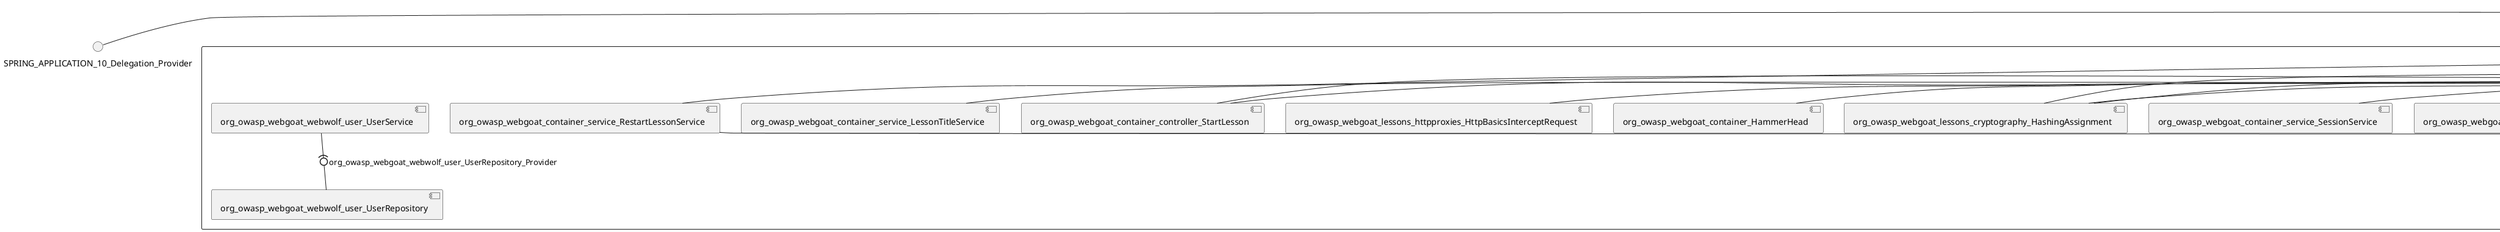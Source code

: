 @startuml
skinparam fixCircleLabelOverlapping true
skinparam componentStyle uml2
() SPRING_APPLICATION_10_Delegation_Provider
() SPRING_APPLICATION_11_Delegation_Provider
() SPRING_APPLICATION_12_Delegation_Provider
() SPRING_APPLICATION_13_Delegation_Provider
() SPRING_APPLICATION_14_Delegation_Provider
() SPRING_APPLICATION_15_Delegation_Provider
() SPRING_APPLICATION_16_Delegation_Provider
() SPRING_APPLICATION_2_Delegation_Provider
() SPRING_APPLICATION_3_Delegation_Provider
() SPRING_APPLICATION_4_Delegation_Provider
() SPRING_APPLICATION_5_Delegation_Provider
() SPRING_APPLICATION_6_Delegation_Provider
() SPRING_APPLICATION_7_Delegation_Provider
() SPRING_APPLICATION_8_Delegation_Provider
() SPRING_APPLICATION_9_Delegation_Provider
() SPRING_APPLICATION_BypassRestrictions_FieldRestrictions_POST_Delegation_Provider
() SPRING_APPLICATION_BypassRestrictions_frontendValidation_POST_Delegation_Provider
() SPRING_APPLICATION_ChromeDevTools_dummy_POST_Delegation_Provider
() SPRING_APPLICATION_ChromeDevTools_network_POST_Delegation_Provider
() SPRING_APPLICATION_CrossSiteScriptingStored_stored_xss_POST_Delegation_Provider
() SPRING_APPLICATION_CrossSiteScriptingStored_stored_xss_follow_up_POST_Delegation_Provider
() SPRING_APPLICATION_CrossSiteScripting_attack1_POST_Delegation_Provider
() SPRING_APPLICATION_CrossSiteScripting_attack3_POST_Delegation_Provider
() SPRING_APPLICATION_CrossSiteScripting_attack4_POST_Delegation_Provider
() SPRING_APPLICATION_CrossSiteScripting_attack5a_GET_Delegation_Provider
() SPRING_APPLICATION_CrossSiteScripting_attack6a_POST_Delegation_Provider
() SPRING_APPLICATION_CrossSiteScripting_dom_follow_up_POST_Delegation_Provider
() SPRING_APPLICATION_CrossSiteScripting_phone_home_xss_POST_Delegation_Provider
() SPRING_APPLICATION_CrossSiteScripting_quiz_GET_POST_Delegation_Provider
() SPRING_APPLICATION_Delegation_Provider
() SPRING_APPLICATION_GET_10_Delegation_Provider
() SPRING_APPLICATION_GET_11_Delegation_Provider
() SPRING_APPLICATION_GET_2_Delegation_Provider
() SPRING_APPLICATION_GET_3_Delegation_Provider
() SPRING_APPLICATION_GET_4_Delegation_Provider
() SPRING_APPLICATION_GET_5_Delegation_Provider
() SPRING_APPLICATION_GET_6_Delegation_Provider
() SPRING_APPLICATION_GET_7_Delegation_Provider
() SPRING_APPLICATION_GET_8_Delegation_Provider
() SPRING_APPLICATION_GET_9_Delegation_Provider
() SPRING_APPLICATION_GET_Delegation_Provider
() SPRING_APPLICATION_HtmlTampering_task_POST_Delegation_Provider
() SPRING_APPLICATION_HttpBasics_attack1_POST_Delegation_Provider
() SPRING_APPLICATION_HttpBasics_attack2_POST_Delegation_Provider
() SPRING_APPLICATION_IDOR_diff_attributes_POST_Delegation_Provider
() SPRING_APPLICATION_IDOR_login_POST_Delegation_Provider
() SPRING_APPLICATION_IDOR_profile_alt_path_POST_Delegation_Provider
() SPRING_APPLICATION_InsecureDeserialization_task_POST_Delegation_Provider
() SPRING_APPLICATION_InsecureLogin_Delegation_Provider
() SPRING_APPLICATION_JWT_decode_POST_Delegation_Provider
() SPRING_APPLICATION_JWT_jku_Delegation_Provider
() SPRING_APPLICATION_JWT_kid_Delegation_Provider
() SPRING_APPLICATION_JWT_quiz_GET_POST_Delegation_Provider
() SPRING_APPLICATION_JWT_refresh_Delegation_Provider
() SPRING_APPLICATION_JWT_secret_POST_Delegation_Provider
() SPRING_APPLICATION_JWT_votings_Delegation_Provider
() SPRING_APPLICATION_LogSpoofing_log_bleeding_POST_Delegation_Provider
() SPRING_APPLICATION_LogSpoofing_log_spoofing_POST_Delegation_Provider
() SPRING_APPLICATION_POST_10_Delegation_Provider
() SPRING_APPLICATION_POST_11_Delegation_Provider
() SPRING_APPLICATION_POST_12_Delegation_Provider
() SPRING_APPLICATION_POST_13_Delegation_Provider
() SPRING_APPLICATION_POST_14_Delegation_Provider
() SPRING_APPLICATION_POST_15_Delegation_Provider
() SPRING_APPLICATION_POST_16_Delegation_Provider
() SPRING_APPLICATION_POST_17_Delegation_Provider
() SPRING_APPLICATION_POST_18_Delegation_Provider
() SPRING_APPLICATION_POST_2_Delegation_Provider
() SPRING_APPLICATION_POST_3_Delegation_Provider
() SPRING_APPLICATION_POST_4_Delegation_Provider
() SPRING_APPLICATION_POST_5_Delegation_Provider
() SPRING_APPLICATION_POST_6_Delegation_Provider
() SPRING_APPLICATION_POST_7_Delegation_Provider
() SPRING_APPLICATION_POST_8_Delegation_Provider
() SPRING_APPLICATION_POST_9_Delegation_Provider
() SPRING_APPLICATION_POST_Delegation_Provider
() SPRING_APPLICATION_PUT_Delegation_Provider
() SPRING_APPLICATION_PasswordReset_ForgotPassword_create_password_reset_link_POST_Delegation_Provider
() SPRING_APPLICATION_PasswordReset_SecurityQuestions_POST_Delegation_Provider
() SPRING_APPLICATION_PasswordReset_reset_Delegation_Provider
() SPRING_APPLICATION_PasswordReset_simple_mail_reset_POST_Delegation_Provider
() SPRING_APPLICATION_PathTraversal_profile_picture_GET_Delegation_Provider
() SPRING_APPLICATION_PathTraversal_profile_picture_fix_GET_Delegation_Provider
() SPRING_APPLICATION_PathTraversal_profile_upload_POST_Delegation_Provider
() SPRING_APPLICATION_PathTraversal_profile_upload_fix_POST_Delegation_Provider
() SPRING_APPLICATION_PathTraversal_profile_upload_remove_user_input_POST_Delegation_Provider
() SPRING_APPLICATION_PathTraversal_random_POST_Delegation_Provider
() SPRING_APPLICATION_PathTraversal_random_picture_GET_Delegation_Provider
() SPRING_APPLICATION_PathTraversal_zip_slip_Delegation_Provider
() SPRING_APPLICATION_SSRF_task1_POST_Delegation_Provider
() SPRING_APPLICATION_SSRF_task2_POST_Delegation_Provider
() SPRING_APPLICATION_SecurePasswords_assignment_POST_Delegation_Provider
() SPRING_APPLICATION_SqlInjectionAdvanced_attack6a_POST_Delegation_Provider
() SPRING_APPLICATION_SqlInjectionAdvanced_attack6b_POST_Delegation_Provider
() SPRING_APPLICATION_SqlInjectionAdvanced_challenge_Login_POST_Delegation_Provider
() SPRING_APPLICATION_SqlInjectionAdvanced_challenge_PUT_Delegation_Provider
() SPRING_APPLICATION_SqlInjectionAdvanced_quiz_GET_POST_Delegation_Provider
() SPRING_APPLICATION_SqlInjectionMitigations_attack10a_POST_Delegation_Provider
() SPRING_APPLICATION_SqlInjectionMitigations_attack10b_POST_Delegation_Provider
() SPRING_APPLICATION_SqlInjectionMitigations_attack12a_POST_Delegation_Provider
() SPRING_APPLICATION_SqlInjectionMitigations_servers_GET_Delegation_Provider
() SPRING_APPLICATION_SqlInjection_assignment5a_POST_Delegation_Provider
() SPRING_APPLICATION_SqlInjection_assignment5b_POST_Delegation_Provider
() SPRING_APPLICATION_SqlInjection_attack10_POST_Delegation_Provider
() SPRING_APPLICATION_SqlInjection_attack2_POST_Delegation_Provider
() SPRING_APPLICATION_SqlInjection_attack3_POST_Delegation_Provider
() SPRING_APPLICATION_SqlInjection_attack4_POST_Delegation_Provider
() SPRING_APPLICATION_SqlInjection_attack5_POST_Delegation_Provider
() SPRING_APPLICATION_SqlInjection_attack8_POST_Delegation_Provider
() SPRING_APPLICATION_SqlInjection_attack9_POST_Delegation_Provider
() SPRING_APPLICATION_SqlOnlyInputValidationOnKeywords_attack_POST_Delegation_Provider
() SPRING_APPLICATION_SqlOnlyInputValidation_attack_POST_Delegation_Provider
() SPRING_APPLICATION_VulnerableComponents_attack1_POST_Delegation_Provider
() SPRING_APPLICATION_WebWolf_GET_Delegation_Provider
() SPRING_APPLICATION_WebWolf_landing_Delegation_Provider
() SPRING_APPLICATION_WebWolf_mail_Delegation_Provider
() SPRING_APPLICATION_challenge_1_POST_Delegation_Provider
() SPRING_APPLICATION_challenge_5_POST_Delegation_Provider
() SPRING_APPLICATION_challenge_7_Delegation_Provider
() SPRING_APPLICATION_challenge_8_Delegation_Provider
() SPRING_APPLICATION_challenge_logo_Delegation_Provider
() SPRING_APPLICATION_cia_quiz_GET_POST_Delegation_Provider
() SPRING_APPLICATION_clientSideFiltering_attack1_POST_Delegation_Provider
() SPRING_APPLICATION_clientSideFiltering_challenge_store_coupons_GET_Delegation_Provider
() SPRING_APPLICATION_clientSideFiltering_getItForFree_POST_Delegation_Provider
() SPRING_APPLICATION_clientSideFiltering_salaries_GET_Delegation_Provider
() SPRING_APPLICATION_crypto_encoding_basic_auth_POST_Delegation_Provider
() SPRING_APPLICATION_crypto_encoding_xor_POST_Delegation_Provider
() SPRING_APPLICATION_crypto_hashing_POST_Delegation_Provider
() SPRING_APPLICATION_crypto_secure_defaults_POST_Delegation_Provider
() SPRING_APPLICATION_crypto_signing_verify_POST_Delegation_Provider
() SPRING_APPLICATION_csrf_feedback_message_POST_Delegation_Provider
() SPRING_APPLICATION_csrf_review_POST_Delegation_Provider
() SPRING_APPLICATION_files_GET_Delegation_Provider
() SPRING_APPLICATION_fileupload_POST_Delegation_Provider
() SPRING_APPLICATION_jwt_Delegation_Provider
() SPRING_APPLICATION_landing_Delegation_Provider
() SPRING_APPLICATION_lesson_template_Delegation_Provider
() SPRING_APPLICATION_login_oauth_mvc_GET_Delegation_Provider
() SPRING_APPLICATION_mail_DELETE_GET_POST_Delegation_Provider
() SPRING_APPLICATION_register_mvc_POST_Delegation_Provider
() SPRING_APPLICATION_registration_GET_Delegation_Provider
() SPRING_APPLICATION_requests_GET_Delegation_Provider
() SPRING_APPLICATION_scoreboard_data_GET_Delegation_Provider
() SPRING_APPLICATION_server_directory_GET_Delegation_Provider
() SPRING_APPLICATION_service_debug_labels_mvc_Delegation_Provider
() SPRING_APPLICATION_service_lessonoverview_mvc_Delegation_Provider
() SPRING_APPLICATION_xxe_comments_GET_Delegation_Provider
rectangle System {
[org_owasp_webgoat_container_HammerHead] [[webgoat-webgoat.repository#_nmY-LjT0Ee-o5vGPMNWTbw]]
[org_owasp_webgoat_container_WebWolfRedirect] [[webgoat-webgoat.repository#_nmY-LjT0Ee-o5vGPMNWTbw]]
[org_owasp_webgoat_container_controller_StartLesson] [[webgoat-webgoat.repository#_nmY-LjT0Ee-o5vGPMNWTbw]]
[org_owasp_webgoat_container_controller_Welcome] [[webgoat-webgoat.repository#_nmY-LjT0Ee-o5vGPMNWTbw]]
[org_owasp_webgoat_container_i18n_PluginMessages_Provider] [[webgoat-webgoat.repository#_nmY-LjT0Ee-o5vGPMNWTbw]]
[org_owasp_webgoat_container_service_EnvironmentService] [[webgoat-webgoat.repository#_nmY-LjT0Ee-o5vGPMNWTbw]]
[org_owasp_webgoat_container_service_HintService] [[webgoat-webgoat.repository#_nmY-LjT0Ee-o5vGPMNWTbw]]
[org_owasp_webgoat_container_service_LabelDebugService] [[webgoat-webgoat.repository#_nmY-LjT0Ee-o5vGPMNWTbw]]
[org_owasp_webgoat_container_service_LabelService] [[webgoat-webgoat.repository#_nmY-LjT0Ee-o5vGPMNWTbw]]
[org_owasp_webgoat_container_service_LessonInfoService] [[webgoat-webgoat.repository#_nmY-LjT0Ee-o5vGPMNWTbw]]
[org_owasp_webgoat_container_service_LessonMenuService] [[webgoat-webgoat.repository#_nmY-LjT0Ee-o5vGPMNWTbw]]
[org_owasp_webgoat_container_service_LessonProgressService] [[webgoat-webgoat.repository#_nmY-LjT0Ee-o5vGPMNWTbw]]
[org_owasp_webgoat_container_service_LessonTitleService] [[webgoat-webgoat.repository#_nmY-LjT0Ee-o5vGPMNWTbw]]
[org_owasp_webgoat_container_service_ReportCardService] [[webgoat-webgoat.repository#_nmY-LjT0Ee-o5vGPMNWTbw]]
[org_owasp_webgoat_container_service_RestartLessonService] [[webgoat-webgoat.repository#_nmY-LjT0Ee-o5vGPMNWTbw]]
[org_owasp_webgoat_container_service_SessionService] [[webgoat-webgoat.repository#_nmY-LjT0Ee-o5vGPMNWTbw]]
[org_owasp_webgoat_container_session_UserSessionData_Provider] [[webgoat-webgoat.repository#_nmY-LjT0Ee-o5vGPMNWTbw]]
[org_owasp_webgoat_container_session_WebSession_Provider] [[webgoat-webgoat.repository#_nmY-LjT0Ee-o5vGPMNWTbw]]
[org_owasp_webgoat_container_users_RegistrationController] [[webgoat-webgoat.repository#_nmY-LjT0Ee-o5vGPMNWTbw]]
[org_owasp_webgoat_container_users_Scoreboard] [[webgoat-webgoat.repository#_nmY-LjT0Ee-o5vGPMNWTbw]]
[org_owasp_webgoat_container_users_UserRepository] [[webgoat-webgoat.repository#_nmY-LjT0Ee-o5vGPMNWTbw]]
[org_owasp_webgoat_container_users_UserService] [[webgoat-webgoat.repository#_nmY-LjT0Ee-o5vGPMNWTbw]]
[org_owasp_webgoat_container_users_UserTrackerRepository] [[webgoat-webgoat.repository#_nmY-LjT0Ee-o5vGPMNWTbw]]
[org_owasp_webgoat_lessons_authbypass_VerifyAccount] [[webgoat-webgoat.repository#_nmY-LjT0Ee-o5vGPMNWTbw]]
[org_owasp_webgoat_lessons_bypassrestrictions_BypassRestrictionsFieldRestrictions] [[webgoat-webgoat.repository#_nmY-LjT0Ee-o5vGPMNWTbw]]
[org_owasp_webgoat_lessons_bypassrestrictions_BypassRestrictionsFrontendValidation] [[webgoat-webgoat.repository#_nmY-LjT0Ee-o5vGPMNWTbw]]
[org_owasp_webgoat_lessons_challenges_FlagController] [[webgoat-webgoat.repository#_nmY-LjT0Ee-o5vGPMNWTbw]]
[org_owasp_webgoat_lessons_challenges_challenge1_Assignment1] [[webgoat-webgoat.repository#_nmY-LjT0Ee-o5vGPMNWTbw]]
[org_owasp_webgoat_lessons_challenges_challenge1_ImageServlet] [[webgoat-webgoat.repository#_nmY-LjT0Ee-o5vGPMNWTbw]]
[org_owasp_webgoat_lessons_challenges_challenge5_Assignment5] [[webgoat-webgoat.repository#_nmY-LjT0Ee-o5vGPMNWTbw]]
[org_owasp_webgoat_lessons_challenges_challenge7_Assignment7] [[webgoat-webgoat.repository#_nmY-LjT0Ee-o5vGPMNWTbw]]
[org_owasp_webgoat_lessons_challenges_challenge8_Assignment8] [[webgoat-webgoat.repository#_nmY-LjT0Ee-o5vGPMNWTbw]]
[org_owasp_webgoat_lessons_chromedevtools_NetworkDummy] [[webgoat-webgoat.repository#_nmY-LjT0Ee-o5vGPMNWTbw]]
[org_owasp_webgoat_lessons_chromedevtools_NetworkLesson] [[webgoat-webgoat.repository#_nmY-LjT0Ee-o5vGPMNWTbw]]
[org_owasp_webgoat_lessons_cia_CIAQuiz] [[webgoat-webgoat.repository#_nmY-LjT0Ee-o5vGPMNWTbw]]
[org_owasp_webgoat_lessons_clientsidefiltering_ClientSideFilteringAssignment] [[webgoat-webgoat.repository#_nmY-LjT0Ee-o5vGPMNWTbw]]
[org_owasp_webgoat_lessons_clientsidefiltering_ClientSideFilteringFreeAssignment] [[webgoat-webgoat.repository#_nmY-LjT0Ee-o5vGPMNWTbw]]
[org_owasp_webgoat_lessons_clientsidefiltering_Salaries] [[webgoat-webgoat.repository#_nmY-LjT0Ee-o5vGPMNWTbw]]
[org_owasp_webgoat_lessons_clientsidefiltering_ShopEndpoint] [[webgoat-webgoat.repository#_nmY-LjT0Ee-o5vGPMNWTbw]]
[org_owasp_webgoat_lessons_cryptography_EncodingAssignment] [[webgoat-webgoat.repository#_nmY-LjT0Ee-o5vGPMNWTbw]]
[org_owasp_webgoat_lessons_cryptography_HashingAssignment] [[webgoat-webgoat.repository#_nmY-LjT0Ee-o5vGPMNWTbw]]
[org_owasp_webgoat_lessons_cryptography_SecureDefaultsAssignment] [[webgoat-webgoat.repository#_nmY-LjT0Ee-o5vGPMNWTbw]]
[org_owasp_webgoat_lessons_cryptography_SigningAssignment] [[webgoat-webgoat.repository#_nmY-LjT0Ee-o5vGPMNWTbw]]
[org_owasp_webgoat_lessons_cryptography_XOREncodingAssignment] [[webgoat-webgoat.repository#_nmY-LjT0Ee-o5vGPMNWTbw]]
[org_owasp_webgoat_lessons_csrf_CSRFConfirmFlag1] [[webgoat-webgoat.repository#_nmY-LjT0Ee-o5vGPMNWTbw]]
[org_owasp_webgoat_lessons_csrf_CSRFFeedback] [[webgoat-webgoat.repository#_nmY-LjT0Ee-o5vGPMNWTbw]]
[org_owasp_webgoat_lessons_csrf_CSRFGetFlag] [[webgoat-webgoat.repository#_nmY-LjT0Ee-o5vGPMNWTbw]]
[org_owasp_webgoat_lessons_csrf_CSRFLogin] [[webgoat-webgoat.repository#_nmY-LjT0Ee-o5vGPMNWTbw]]
[org_owasp_webgoat_lessons_csrf_ForgedReviews] [[webgoat-webgoat.repository#_nmY-LjT0Ee-o5vGPMNWTbw]]
[org_owasp_webgoat_lessons_csrf_ObjectMapper_Provider] [[webgoat-webgoat.repository#_nmY-LjT0Ee-o5vGPMNWTbw]]
[org_owasp_webgoat_lessons_deserialization_InsecureDeserializationTask] [[webgoat-webgoat.repository#_nmY-LjT0Ee-o5vGPMNWTbw]]
[org_owasp_webgoat_lessons_hijacksession_HijackSessionAssignment] [[webgoat-webgoat.repository#_nmY-LjT0Ee-o5vGPMNWTbw]]
[org_owasp_webgoat_lessons_hijacksession_cas_HijackSessionAuthenticationProvider] [[webgoat-webgoat.repository#_nmY-LjT0Ee-o5vGPMNWTbw]]
[org_owasp_webgoat_lessons_htmltampering_HtmlTamperingTask] [[webgoat-webgoat.repository#_nmY-LjT0Ee-o5vGPMNWTbw]]
[org_owasp_webgoat_lessons_httpbasics_HttpBasicsLesson] [[webgoat-webgoat.repository#_nmY-LjT0Ee-o5vGPMNWTbw]]
[org_owasp_webgoat_lessons_httpbasics_HttpBasicsQuiz] [[webgoat-webgoat.repository#_nmY-LjT0Ee-o5vGPMNWTbw]]
[org_owasp_webgoat_lessons_httpproxies_HttpBasicsInterceptRequest] [[webgoat-webgoat.repository#_nmY-LjT0Ee-o5vGPMNWTbw]]
[org_owasp_webgoat_lessons_idor_IDORDiffAttributes] [[webgoat-webgoat.repository#_nmY-LjT0Ee-o5vGPMNWTbw]]
[org_owasp_webgoat_lessons_idor_IDOREditOtherProfile] [[webgoat-webgoat.repository#_nmY-LjT0Ee-o5vGPMNWTbw]]
[org_owasp_webgoat_lessons_idor_IDORLogin] [[webgoat-webgoat.repository#_nmY-LjT0Ee-o5vGPMNWTbw]]
[org_owasp_webgoat_lessons_idor_IDORViewOtherProfile] [[webgoat-webgoat.repository#_nmY-LjT0Ee-o5vGPMNWTbw]]
[org_owasp_webgoat_lessons_idor_IDORViewOwnProfile] [[webgoat-webgoat.repository#_nmY-LjT0Ee-o5vGPMNWTbw]]
[org_owasp_webgoat_lessons_idor_IDORViewOwnProfileAltUrl] [[webgoat-webgoat.repository#_nmY-LjT0Ee-o5vGPMNWTbw]]
[org_owasp_webgoat_lessons_insecurelogin_InsecureLoginTask] [[webgoat-webgoat.repository#_nmY-LjT0Ee-o5vGPMNWTbw]]
[org_owasp_webgoat_lessons_jwt_JWTDecodeEndpoint] [[webgoat-webgoat.repository#_nmY-LjT0Ee-o5vGPMNWTbw]]
[org_owasp_webgoat_lessons_jwt_JWTQuiz] [[webgoat-webgoat.repository#_nmY-LjT0Ee-o5vGPMNWTbw]]
[org_owasp_webgoat_lessons_jwt_JWTRefreshEndpoint] [[webgoat-webgoat.repository#_nmY-LjT0Ee-o5vGPMNWTbw]]
[org_owasp_webgoat_lessons_jwt_JWTSecretKeyEndpoint] [[webgoat-webgoat.repository#_nmY-LjT0Ee-o5vGPMNWTbw]]
[org_owasp_webgoat_lessons_jwt_JWTVotesEndpoint] [[webgoat-webgoat.repository#_nmY-LjT0Ee-o5vGPMNWTbw]]
[org_owasp_webgoat_lessons_jwt_claimmisuse_JWTHeaderJKUEndpoint] [[webgoat-webgoat.repository#_nmY-LjT0Ee-o5vGPMNWTbw]]
[org_owasp_webgoat_lessons_jwt_claimmisuse_JWTHeaderKIDEndpoint] [[webgoat-webgoat.repository#_nmY-LjT0Ee-o5vGPMNWTbw]]
[org_owasp_webgoat_lessons_lessontemplate_SampleAttack] [[webgoat-webgoat.repository#_nmY-LjT0Ee-o5vGPMNWTbw]]
[org_owasp_webgoat_lessons_logging_LogBleedingTask] [[webgoat-webgoat.repository#_nmY-LjT0Ee-o5vGPMNWTbw]]
[org_owasp_webgoat_lessons_logging_LogSpoofingTask] [[webgoat-webgoat.repository#_nmY-LjT0Ee-o5vGPMNWTbw]]
[org_owasp_webgoat_lessons_missingac_MissingFunctionACHiddenMenus] [[webgoat-webgoat.repository#_nmY-LjT0Ee-o5vGPMNWTbw]]
[org_owasp_webgoat_lessons_missingac_MissingFunctionACUsers] [[webgoat-webgoat.repository#_nmY-LjT0Ee-o5vGPMNWTbw]]
[org_owasp_webgoat_lessons_missingac_MissingFunctionACYourHash] [[webgoat-webgoat.repository#_nmY-LjT0Ee-o5vGPMNWTbw]]
[org_owasp_webgoat_lessons_missingac_MissingFunctionACYourHashAdmin] [[webgoat-webgoat.repository#_nmY-LjT0Ee-o5vGPMNWTbw]]
[org_owasp_webgoat_lessons_passwordreset_QuestionsAssignment] [[webgoat-webgoat.repository#_nmY-LjT0Ee-o5vGPMNWTbw]]
[org_owasp_webgoat_lessons_passwordreset_ResetLinkAssignment] [[webgoat-webgoat.repository#_nmY-LjT0Ee-o5vGPMNWTbw]]
[org_owasp_webgoat_lessons_passwordreset_ResetLinkAssignmentForgotPassword] [[webgoat-webgoat.repository#_nmY-LjT0Ee-o5vGPMNWTbw]]
[org_owasp_webgoat_lessons_passwordreset_SecurityQuestionAssignment] [[webgoat-webgoat.repository#_nmY-LjT0Ee-o5vGPMNWTbw]]
[org_owasp_webgoat_lessons_passwordreset_SimpleMailAssignment] [[webgoat-webgoat.repository#_nmY-LjT0Ee-o5vGPMNWTbw]]
[org_owasp_webgoat_lessons_passwordreset_TriedQuestions] [[webgoat-webgoat.repository#_nmY-LjT0Ee-o5vGPMNWTbw]]
[org_owasp_webgoat_lessons_pathtraversal_ProfileUpload] [[webgoat-webgoat.repository#_nmY-LjT0Ee-o5vGPMNWTbw]]
[org_owasp_webgoat_lessons_pathtraversal_ProfileUploadFix] [[webgoat-webgoat.repository#_nmY-LjT0Ee-o5vGPMNWTbw]]
[org_owasp_webgoat_lessons_pathtraversal_ProfileUploadRemoveUserInput] [[webgoat-webgoat.repository#_nmY-LjT0Ee-o5vGPMNWTbw]]
[org_owasp_webgoat_lessons_pathtraversal_ProfileUploadRetrieval] [[webgoat-webgoat.repository#_nmY-LjT0Ee-o5vGPMNWTbw]]
[org_owasp_webgoat_lessons_pathtraversal_ProfileZipSlip] [[webgoat-webgoat.repository#_nmY-LjT0Ee-o5vGPMNWTbw]]
[org_owasp_webgoat_lessons_securepasswords_SecurePasswordsAssignment] [[webgoat-webgoat.repository#_nmY-LjT0Ee-o5vGPMNWTbw]]
[org_owasp_webgoat_lessons_spoofcookie_SpoofCookieAssignment] [[webgoat-webgoat.repository#_nmY-LjT0Ee-o5vGPMNWTbw]]
[org_owasp_webgoat_lessons_sqlinjection_advanced_SqlInjectionChallenge] [[webgoat-webgoat.repository#_nmY-LjT0Ee-o5vGPMNWTbw]]
[org_owasp_webgoat_lessons_sqlinjection_advanced_SqlInjectionChallengeLogin] [[webgoat-webgoat.repository#_nmY-LjT0Ee-o5vGPMNWTbw]]
[org_owasp_webgoat_lessons_sqlinjection_advanced_SqlInjectionLesson6a] [[webgoat-webgoat.repository#_nmY-LjT0Ee-o5vGPMNWTbw]]
[org_owasp_webgoat_lessons_sqlinjection_advanced_SqlInjectionLesson6b] [[webgoat-webgoat.repository#_nmY-LjT0Ee-o5vGPMNWTbw]]
[org_owasp_webgoat_lessons_sqlinjection_advanced_SqlInjectionQuiz] [[webgoat-webgoat.repository#_nmY-LjT0Ee-o5vGPMNWTbw]]
[org_owasp_webgoat_lessons_sqlinjection_introduction_SqlInjectionLesson10] [[webgoat-webgoat.repository#_nmY-LjT0Ee-o5vGPMNWTbw]]
[org_owasp_webgoat_lessons_sqlinjection_introduction_SqlInjectionLesson2] [[webgoat-webgoat.repository#_nmY-LjT0Ee-o5vGPMNWTbw]]
[org_owasp_webgoat_lessons_sqlinjection_introduction_SqlInjectionLesson3] [[webgoat-webgoat.repository#_nmY-LjT0Ee-o5vGPMNWTbw]]
[org_owasp_webgoat_lessons_sqlinjection_introduction_SqlInjectionLesson4] [[webgoat-webgoat.repository#_nmY-LjT0Ee-o5vGPMNWTbw]]
[org_owasp_webgoat_lessons_sqlinjection_introduction_SqlInjectionLesson5] [[webgoat-webgoat.repository#_nmY-LjT0Ee-o5vGPMNWTbw]]
[org_owasp_webgoat_lessons_sqlinjection_introduction_SqlInjectionLesson5a] [[webgoat-webgoat.repository#_nmY-LjT0Ee-o5vGPMNWTbw]]
[org_owasp_webgoat_lessons_sqlinjection_introduction_SqlInjectionLesson5b] [[webgoat-webgoat.repository#_nmY-LjT0Ee-o5vGPMNWTbw]]
[org_owasp_webgoat_lessons_sqlinjection_introduction_SqlInjectionLesson8] [[webgoat-webgoat.repository#_nmY-LjT0Ee-o5vGPMNWTbw]]
[org_owasp_webgoat_lessons_sqlinjection_introduction_SqlInjectionLesson9] [[webgoat-webgoat.repository#_nmY-LjT0Ee-o5vGPMNWTbw]]
[org_owasp_webgoat_lessons_sqlinjection_mitigation_Servers] [[webgoat-webgoat.repository#_nmY-LjT0Ee-o5vGPMNWTbw]]
[org_owasp_webgoat_lessons_sqlinjection_mitigation_SqlInjectionLesson10a] [[webgoat-webgoat.repository#_nmY-LjT0Ee-o5vGPMNWTbw]]
[org_owasp_webgoat_lessons_sqlinjection_mitigation_SqlInjectionLesson10b] [[webgoat-webgoat.repository#_nmY-LjT0Ee-o5vGPMNWTbw]]
[org_owasp_webgoat_lessons_sqlinjection_mitigation_SqlInjectionLesson13] [[webgoat-webgoat.repository#_nmY-LjT0Ee-o5vGPMNWTbw]]
[org_owasp_webgoat_lessons_sqlinjection_mitigation_SqlOnlyInputValidation] [[webgoat-webgoat.repository#_nmY-LjT0Ee-o5vGPMNWTbw]]
[org_owasp_webgoat_lessons_sqlinjection_mitigation_SqlOnlyInputValidationOnKeywords] [[webgoat-webgoat.repository#_nmY-LjT0Ee-o5vGPMNWTbw]]
[org_owasp_webgoat_lessons_ssrf_SSRFTask1] [[webgoat-webgoat.repository#_nmY-LjT0Ee-o5vGPMNWTbw]]
[org_owasp_webgoat_lessons_ssrf_SSRFTask2] [[webgoat-webgoat.repository#_nmY-LjT0Ee-o5vGPMNWTbw]]
[org_owasp_webgoat_lessons_vulnerablecomponents_VulnerableComponentsLesson] [[webgoat-webgoat.repository#_nmY-LjT0Ee-o5vGPMNWTbw]]
[org_owasp_webgoat_lessons_webwolfintroduction_LandingAssignment] [[webgoat-webgoat.repository#_nmY-LjT0Ee-o5vGPMNWTbw]]
[org_owasp_webgoat_lessons_webwolfintroduction_MailAssignment] [[webgoat-webgoat.repository#_nmY-LjT0Ee-o5vGPMNWTbw]]
[org_owasp_webgoat_lessons_xss_CrossSiteScriptingLesson1] [[webgoat-webgoat.repository#_nmY-LjT0Ee-o5vGPMNWTbw]]
[org_owasp_webgoat_lessons_xss_CrossSiteScriptingLesson3] [[webgoat-webgoat.repository#_nmY-LjT0Ee-o5vGPMNWTbw]]
[org_owasp_webgoat_lessons_xss_CrossSiteScriptingLesson4] [[webgoat-webgoat.repository#_nmY-LjT0Ee-o5vGPMNWTbw]]
[org_owasp_webgoat_lessons_xss_CrossSiteScriptingLesson5a] [[webgoat-webgoat.repository#_nmY-LjT0Ee-o5vGPMNWTbw]]
[org_owasp_webgoat_lessons_xss_CrossSiteScriptingLesson6a] [[webgoat-webgoat.repository#_nmY-LjT0Ee-o5vGPMNWTbw]]
[org_owasp_webgoat_lessons_xss_CrossSiteScriptingQuiz] [[webgoat-webgoat.repository#_nmY-LjT0Ee-o5vGPMNWTbw]]
[org_owasp_webgoat_lessons_xss_DOMCrossSiteScripting] [[webgoat-webgoat.repository#_nmY-LjT0Ee-o5vGPMNWTbw]]
[org_owasp_webgoat_lessons_xss_DOMCrossSiteScriptingVerifier] [[webgoat-webgoat.repository#_nmY-LjT0Ee-o5vGPMNWTbw]]
[org_owasp_webgoat_lessons_xss_stored_StoredCrossSiteScriptingVerifier] [[webgoat-webgoat.repository#_nmY-LjT0Ee-o5vGPMNWTbw]]
[org_owasp_webgoat_lessons_xss_stored_StoredXssComments] [[webgoat-webgoat.repository#_nmY-LjT0Ee-o5vGPMNWTbw]]
[org_owasp_webgoat_lessons_xxe_BlindSendFileAssignment] [[webgoat-webgoat.repository#_nmY-LjT0Ee-o5vGPMNWTbw]]
[org_owasp_webgoat_lessons_xxe_CommentsCache] [[webgoat-webgoat.repository#_nmY-LjT0Ee-o5vGPMNWTbw]]
[org_owasp_webgoat_lessons_xxe_CommentsEndpoint] [[webgoat-webgoat.repository#_nmY-LjT0Ee-o5vGPMNWTbw]]
[org_owasp_webgoat_lessons_xxe_ContentTypeAssignment] [[webgoat-webgoat.repository#_nmY-LjT0Ee-o5vGPMNWTbw]]
[org_owasp_webgoat_lessons_xxe_SimpleXXE] [[webgoat-webgoat.repository#_nmY-LjT0Ee-o5vGPMNWTbw]]
[org_owasp_webgoat_webwolf_FileServer] [[webgoat-webgoat.repository#_nmY-LjT0Ee-o5vGPMNWTbw]]
[org_owasp_webgoat_webwolf_jwt_JWTController] [[webgoat-webgoat.repository#_nmY-LjT0Ee-o5vGPMNWTbw]]
[org_owasp_webgoat_webwolf_mailbox_MailboxController] [[webgoat-webgoat.repository#_nmY-LjT0Ee-o5vGPMNWTbw]]
[org_owasp_webgoat_webwolf_mailbox_MailboxRepository] [[webgoat-webgoat.repository#_nmY-LjT0Ee-o5vGPMNWTbw]]
[org_owasp_webgoat_webwolf_requests_LandingPage] [[webgoat-webgoat.repository#_nmY-LjT0Ee-o5vGPMNWTbw]]
[org_owasp_webgoat_webwolf_requests_Requests] [[webgoat-webgoat.repository#_nmY-LjT0Ee-o5vGPMNWTbw]]
[org_owasp_webgoat_webwolf_user_UserRepository] [[webgoat-webgoat.repository#_nmY-LjT0Ee-o5vGPMNWTbw]]
[org_owasp_webgoat_webwolf_user_UserService] [[webgoat-webgoat.repository#_nmY-LjT0Ee-o5vGPMNWTbw]]
port SPRING_APPLICATION_10_Provider
SPRING_APPLICATION_10_Delegation_Provider - SPRING_APPLICATION_10_Provider
SPRING_APPLICATION_10_Provider - [org_owasp_webgoat_container_controller_StartLesson]
port SPRING_APPLICATION_11_Provider
SPRING_APPLICATION_11_Delegation_Provider - SPRING_APPLICATION_11_Provider
SPRING_APPLICATION_11_Provider - [org_owasp_webgoat_container_service_RestartLessonService]
port SPRING_APPLICATION_12_Provider
SPRING_APPLICATION_12_Delegation_Provider - SPRING_APPLICATION_12_Provider
SPRING_APPLICATION_12_Provider - [org_owasp_webgoat_container_service_LessonTitleService]
port SPRING_APPLICATION_13_Provider
SPRING_APPLICATION_13_Delegation_Provider - SPRING_APPLICATION_13_Provider
SPRING_APPLICATION_13_Provider - [org_owasp_webgoat_lessons_cryptography_SigningAssignment]
port SPRING_APPLICATION_14_Provider
SPRING_APPLICATION_14_Delegation_Provider - SPRING_APPLICATION_14_Provider
SPRING_APPLICATION_14_Provider - [org_owasp_webgoat_lessons_cryptography_HashingAssignment]
port SPRING_APPLICATION_15_Provider
SPRING_APPLICATION_15_Delegation_Provider - SPRING_APPLICATION_15_Provider
SPRING_APPLICATION_15_Provider - [org_owasp_webgoat_container_controller_StartLesson]
port SPRING_APPLICATION_16_Provider
SPRING_APPLICATION_16_Delegation_Provider - SPRING_APPLICATION_16_Provider
SPRING_APPLICATION_16_Provider - [org_owasp_webgoat_lessons_httpproxies_HttpBasicsInterceptRequest]
port SPRING_APPLICATION_2_Provider
SPRING_APPLICATION_2_Delegation_Provider - SPRING_APPLICATION_2_Provider
SPRING_APPLICATION_2_Provider - [org_owasp_webgoat_container_HammerHead]
port SPRING_APPLICATION_3_Provider
SPRING_APPLICATION_3_Delegation_Provider - SPRING_APPLICATION_3_Provider
SPRING_APPLICATION_3_Provider - [org_owasp_webgoat_lessons_jwt_JWTSecretKeyEndpoint]
port SPRING_APPLICATION_4_Provider
SPRING_APPLICATION_4_Delegation_Provider - SPRING_APPLICATION_4_Provider
SPRING_APPLICATION_4_Provider - [org_owasp_webgoat_webwolf_FileServer]
port SPRING_APPLICATION_5_Provider
SPRING_APPLICATION_5_Delegation_Provider - SPRING_APPLICATION_5_Provider
SPRING_APPLICATION_5_Provider - [org_owasp_webgoat_lessons_cryptography_HashingAssignment]
port SPRING_APPLICATION_6_Provider
SPRING_APPLICATION_6_Delegation_Provider - SPRING_APPLICATION_6_Provider
SPRING_APPLICATION_6_Provider - [org_owasp_webgoat_container_service_SessionService]
port SPRING_APPLICATION_7_Provider
SPRING_APPLICATION_7_Delegation_Provider - SPRING_APPLICATION_7_Provider
SPRING_APPLICATION_7_Provider - [org_owasp_webgoat_container_service_LessonInfoService]
port SPRING_APPLICATION_8_Provider
SPRING_APPLICATION_8_Delegation_Provider - SPRING_APPLICATION_8_Provider
SPRING_APPLICATION_8_Provider - [org_owasp_webgoat_container_service_LabelDebugService]
port SPRING_APPLICATION_9_Provider
SPRING_APPLICATION_9_Delegation_Provider - SPRING_APPLICATION_9_Provider
SPRING_APPLICATION_9_Provider - [org_owasp_webgoat_container_service_LessonMenuService]
port SPRING_APPLICATION_BypassRestrictions_FieldRestrictions_POST_Provider
SPRING_APPLICATION_BypassRestrictions_FieldRestrictions_POST_Delegation_Provider - SPRING_APPLICATION_BypassRestrictions_FieldRestrictions_POST_Provider
SPRING_APPLICATION_BypassRestrictions_FieldRestrictions_POST_Provider - [org_owasp_webgoat_lessons_bypassrestrictions_BypassRestrictionsFieldRestrictions]
port SPRING_APPLICATION_BypassRestrictions_frontendValidation_POST_Provider
SPRING_APPLICATION_BypassRestrictions_frontendValidation_POST_Delegation_Provider - SPRING_APPLICATION_BypassRestrictions_frontendValidation_POST_Provider
SPRING_APPLICATION_BypassRestrictions_frontendValidation_POST_Provider - [org_owasp_webgoat_lessons_bypassrestrictions_BypassRestrictionsFrontendValidation]
port SPRING_APPLICATION_ChromeDevTools_dummy_POST_Provider
SPRING_APPLICATION_ChromeDevTools_dummy_POST_Delegation_Provider - SPRING_APPLICATION_ChromeDevTools_dummy_POST_Provider
SPRING_APPLICATION_ChromeDevTools_dummy_POST_Provider - [org_owasp_webgoat_lessons_chromedevtools_NetworkDummy]
port SPRING_APPLICATION_ChromeDevTools_network_POST_Provider
SPRING_APPLICATION_ChromeDevTools_network_POST_Delegation_Provider - SPRING_APPLICATION_ChromeDevTools_network_POST_Provider
SPRING_APPLICATION_ChromeDevTools_network_POST_Provider - [org_owasp_webgoat_lessons_chromedevtools_NetworkLesson]
port SPRING_APPLICATION_CrossSiteScriptingStored_stored_xss_POST_Provider
SPRING_APPLICATION_CrossSiteScriptingStored_stored_xss_POST_Delegation_Provider - SPRING_APPLICATION_CrossSiteScriptingStored_stored_xss_POST_Provider
SPRING_APPLICATION_CrossSiteScriptingStored_stored_xss_POST_Provider - [org_owasp_webgoat_lessons_xss_stored_StoredXssComments]
port SPRING_APPLICATION_CrossSiteScriptingStored_stored_xss_follow_up_POST_Provider
SPRING_APPLICATION_CrossSiteScriptingStored_stored_xss_follow_up_POST_Delegation_Provider - SPRING_APPLICATION_CrossSiteScriptingStored_stored_xss_follow_up_POST_Provider
SPRING_APPLICATION_CrossSiteScriptingStored_stored_xss_follow_up_POST_Provider - [org_owasp_webgoat_lessons_xss_stored_StoredCrossSiteScriptingVerifier]
port SPRING_APPLICATION_CrossSiteScripting_attack1_POST_Provider
SPRING_APPLICATION_CrossSiteScripting_attack1_POST_Delegation_Provider - SPRING_APPLICATION_CrossSiteScripting_attack1_POST_Provider
SPRING_APPLICATION_CrossSiteScripting_attack1_POST_Provider - [org_owasp_webgoat_lessons_xss_CrossSiteScriptingLesson1]
port SPRING_APPLICATION_CrossSiteScripting_attack3_POST_Provider
SPRING_APPLICATION_CrossSiteScripting_attack3_POST_Delegation_Provider - SPRING_APPLICATION_CrossSiteScripting_attack3_POST_Provider
SPRING_APPLICATION_CrossSiteScripting_attack3_POST_Provider - [org_owasp_webgoat_lessons_xss_CrossSiteScriptingLesson3]
port SPRING_APPLICATION_CrossSiteScripting_attack4_POST_Provider
SPRING_APPLICATION_CrossSiteScripting_attack4_POST_Delegation_Provider - SPRING_APPLICATION_CrossSiteScripting_attack4_POST_Provider
SPRING_APPLICATION_CrossSiteScripting_attack4_POST_Provider - [org_owasp_webgoat_lessons_xss_CrossSiteScriptingLesson4]
port SPRING_APPLICATION_CrossSiteScripting_attack5a_GET_Provider
SPRING_APPLICATION_CrossSiteScripting_attack5a_GET_Delegation_Provider - SPRING_APPLICATION_CrossSiteScripting_attack5a_GET_Provider
SPRING_APPLICATION_CrossSiteScripting_attack5a_GET_Provider - [org_owasp_webgoat_lessons_xss_CrossSiteScriptingLesson5a]
port SPRING_APPLICATION_CrossSiteScripting_attack6a_POST_Provider
SPRING_APPLICATION_CrossSiteScripting_attack6a_POST_Delegation_Provider - SPRING_APPLICATION_CrossSiteScripting_attack6a_POST_Provider
SPRING_APPLICATION_CrossSiteScripting_attack6a_POST_Provider - [org_owasp_webgoat_lessons_xss_CrossSiteScriptingLesson6a]
port SPRING_APPLICATION_CrossSiteScripting_dom_follow_up_POST_Provider
SPRING_APPLICATION_CrossSiteScripting_dom_follow_up_POST_Delegation_Provider - SPRING_APPLICATION_CrossSiteScripting_dom_follow_up_POST_Provider
SPRING_APPLICATION_CrossSiteScripting_dom_follow_up_POST_Provider - [org_owasp_webgoat_lessons_xss_DOMCrossSiteScriptingVerifier]
port SPRING_APPLICATION_CrossSiteScripting_phone_home_xss_POST_Provider
SPRING_APPLICATION_CrossSiteScripting_phone_home_xss_POST_Delegation_Provider - SPRING_APPLICATION_CrossSiteScripting_phone_home_xss_POST_Provider
SPRING_APPLICATION_CrossSiteScripting_phone_home_xss_POST_Provider - [org_owasp_webgoat_lessons_xss_DOMCrossSiteScripting]
port SPRING_APPLICATION_CrossSiteScripting_quiz_GET_POST_Provider
SPRING_APPLICATION_CrossSiteScripting_quiz_GET_POST_Delegation_Provider - SPRING_APPLICATION_CrossSiteScripting_quiz_GET_POST_Provider
SPRING_APPLICATION_CrossSiteScripting_quiz_GET_POST_Provider - [org_owasp_webgoat_lessons_xss_CrossSiteScriptingQuiz]
port SPRING_APPLICATION_Provider
SPRING_APPLICATION_Delegation_Provider - SPRING_APPLICATION_Provider
SPRING_APPLICATION_Provider - [org_owasp_webgoat_lessons_xxe_SimpleXXE]
port SPRING_APPLICATION_GET_10_Provider
SPRING_APPLICATION_GET_10_Delegation_Provider - SPRING_APPLICATION_GET_10_Provider
SPRING_APPLICATION_GET_10_Provider - [org_owasp_webgoat_lessons_idor_IDORViewOwnProfile]
port SPRING_APPLICATION_GET_11_Provider
SPRING_APPLICATION_GET_11_Delegation_Provider - SPRING_APPLICATION_GET_11_Provider
SPRING_APPLICATION_GET_11_Provider - [org_owasp_webgoat_lessons_missingac_MissingFunctionACUsers]
port SPRING_APPLICATION_GET_2_Provider
SPRING_APPLICATION_GET_2_Delegation_Provider - SPRING_APPLICATION_GET_2_Provider
SPRING_APPLICATION_GET_2_Provider - [org_owasp_webgoat_lessons_xss_stored_StoredXssComments]
port SPRING_APPLICATION_GET_3_Provider
SPRING_APPLICATION_GET_3_Delegation_Provider - SPRING_APPLICATION_GET_3_Provider
SPRING_APPLICATION_GET_3_Provider - [org_owasp_webgoat_lessons_spoofcookie_SpoofCookieAssignment]
port SPRING_APPLICATION_GET_4_Provider
SPRING_APPLICATION_GET_4_Delegation_Provider - SPRING_APPLICATION_GET_4_Provider
SPRING_APPLICATION_GET_4_Provider - [org_owasp_webgoat_lessons_csrf_ForgedReviews]
port SPRING_APPLICATION_GET_5_Provider
SPRING_APPLICATION_GET_5_Delegation_Provider - SPRING_APPLICATION_GET_5_Provider
SPRING_APPLICATION_GET_5_Provider - [org_owasp_webgoat_lessons_cryptography_EncodingAssignment]
port SPRING_APPLICATION_GET_6_Provider
SPRING_APPLICATION_GET_6_Delegation_Provider - SPRING_APPLICATION_GET_6_Provider
SPRING_APPLICATION_GET_6_Provider - [org_owasp_webgoat_lessons_idor_IDORViewOtherProfile]
port SPRING_APPLICATION_GET_7_Provider
SPRING_APPLICATION_GET_7_Delegation_Provider - SPRING_APPLICATION_GET_7_Provider
SPRING_APPLICATION_GET_7_Provider - [org_owasp_webgoat_container_service_ReportCardService]
port SPRING_APPLICATION_GET_8_Provider
SPRING_APPLICATION_GET_8_Delegation_Provider - SPRING_APPLICATION_GET_8_Provider
SPRING_APPLICATION_GET_8_Provider - [org_owasp_webgoat_container_service_LabelService]
port SPRING_APPLICATION_GET_9_Provider
SPRING_APPLICATION_GET_9_Delegation_Provider - SPRING_APPLICATION_GET_9_Provider
SPRING_APPLICATION_GET_9_Provider - [org_owasp_webgoat_container_controller_Welcome]
port SPRING_APPLICATION_GET_Provider
SPRING_APPLICATION_GET_Delegation_Provider - SPRING_APPLICATION_GET_Provider
SPRING_APPLICATION_GET_Provider - [org_owasp_webgoat_container_service_HintService]
port SPRING_APPLICATION_HtmlTampering_task_POST_Provider
SPRING_APPLICATION_HtmlTampering_task_POST_Delegation_Provider - SPRING_APPLICATION_HtmlTampering_task_POST_Provider
SPRING_APPLICATION_HtmlTampering_task_POST_Provider - [org_owasp_webgoat_lessons_htmltampering_HtmlTamperingTask]
port SPRING_APPLICATION_HttpBasics_attack1_POST_Provider
SPRING_APPLICATION_HttpBasics_attack1_POST_Delegation_Provider - SPRING_APPLICATION_HttpBasics_attack1_POST_Provider
SPRING_APPLICATION_HttpBasics_attack1_POST_Provider - [org_owasp_webgoat_lessons_httpbasics_HttpBasicsLesson]
port SPRING_APPLICATION_HttpBasics_attack2_POST_Provider
SPRING_APPLICATION_HttpBasics_attack2_POST_Delegation_Provider - SPRING_APPLICATION_HttpBasics_attack2_POST_Provider
SPRING_APPLICATION_HttpBasics_attack2_POST_Provider - [org_owasp_webgoat_lessons_httpbasics_HttpBasicsQuiz]
port SPRING_APPLICATION_IDOR_diff_attributes_POST_Provider
SPRING_APPLICATION_IDOR_diff_attributes_POST_Delegation_Provider - SPRING_APPLICATION_IDOR_diff_attributes_POST_Provider
SPRING_APPLICATION_IDOR_diff_attributes_POST_Provider - [org_owasp_webgoat_lessons_idor_IDORDiffAttributes]
port SPRING_APPLICATION_IDOR_login_POST_Provider
SPRING_APPLICATION_IDOR_login_POST_Delegation_Provider - SPRING_APPLICATION_IDOR_login_POST_Provider
SPRING_APPLICATION_IDOR_login_POST_Provider - [org_owasp_webgoat_lessons_idor_IDORLogin]
port SPRING_APPLICATION_IDOR_profile_alt_path_POST_Provider
SPRING_APPLICATION_IDOR_profile_alt_path_POST_Delegation_Provider - SPRING_APPLICATION_IDOR_profile_alt_path_POST_Provider
SPRING_APPLICATION_IDOR_profile_alt_path_POST_Provider - [org_owasp_webgoat_lessons_idor_IDORViewOwnProfileAltUrl]
port SPRING_APPLICATION_InsecureDeserialization_task_POST_Provider
SPRING_APPLICATION_InsecureDeserialization_task_POST_Delegation_Provider - SPRING_APPLICATION_InsecureDeserialization_task_POST_Provider
SPRING_APPLICATION_InsecureDeserialization_task_POST_Provider - [org_owasp_webgoat_lessons_deserialization_InsecureDeserializationTask]
port SPRING_APPLICATION_InsecureLogin_Provider
SPRING_APPLICATION_InsecureLogin_Delegation_Provider - SPRING_APPLICATION_InsecureLogin_Provider
SPRING_APPLICATION_InsecureLogin_Provider - [org_owasp_webgoat_lessons_insecurelogin_InsecureLoginTask]
port SPRING_APPLICATION_JWT_decode_POST_Provider
SPRING_APPLICATION_JWT_decode_POST_Delegation_Provider - SPRING_APPLICATION_JWT_decode_POST_Provider
SPRING_APPLICATION_JWT_decode_POST_Provider - [org_owasp_webgoat_lessons_jwt_JWTDecodeEndpoint]
port SPRING_APPLICATION_JWT_jku_Provider
SPRING_APPLICATION_JWT_jku_Delegation_Provider - SPRING_APPLICATION_JWT_jku_Provider
SPRING_APPLICATION_JWT_jku_Provider - [org_owasp_webgoat_lessons_jwt_claimmisuse_JWTHeaderJKUEndpoint]
port SPRING_APPLICATION_JWT_kid_Provider
SPRING_APPLICATION_JWT_kid_Delegation_Provider - SPRING_APPLICATION_JWT_kid_Provider
SPRING_APPLICATION_JWT_kid_Provider - [org_owasp_webgoat_lessons_jwt_claimmisuse_JWTHeaderKIDEndpoint]
port SPRING_APPLICATION_JWT_quiz_GET_POST_Provider
SPRING_APPLICATION_JWT_quiz_GET_POST_Delegation_Provider - SPRING_APPLICATION_JWT_quiz_GET_POST_Provider
SPRING_APPLICATION_JWT_quiz_GET_POST_Provider - [org_owasp_webgoat_lessons_jwt_JWTQuiz]
port SPRING_APPLICATION_JWT_refresh_Provider
SPRING_APPLICATION_JWT_refresh_Delegation_Provider - SPRING_APPLICATION_JWT_refresh_Provider
SPRING_APPLICATION_JWT_refresh_Provider - [org_owasp_webgoat_lessons_jwt_JWTRefreshEndpoint]
port SPRING_APPLICATION_JWT_secret_POST_Provider
SPRING_APPLICATION_JWT_secret_POST_Delegation_Provider - SPRING_APPLICATION_JWT_secret_POST_Provider
SPRING_APPLICATION_JWT_secret_POST_Provider - [org_owasp_webgoat_lessons_jwt_JWTSecretKeyEndpoint]
port SPRING_APPLICATION_JWT_votings_Provider
SPRING_APPLICATION_JWT_votings_Delegation_Provider - SPRING_APPLICATION_JWT_votings_Provider
SPRING_APPLICATION_JWT_votings_Provider - [org_owasp_webgoat_lessons_jwt_JWTVotesEndpoint]
port SPRING_APPLICATION_LogSpoofing_log_bleeding_POST_Provider
SPRING_APPLICATION_LogSpoofing_log_bleeding_POST_Delegation_Provider - SPRING_APPLICATION_LogSpoofing_log_bleeding_POST_Provider
SPRING_APPLICATION_LogSpoofing_log_bleeding_POST_Provider - [org_owasp_webgoat_lessons_logging_LogBleedingTask]
port SPRING_APPLICATION_LogSpoofing_log_spoofing_POST_Provider
SPRING_APPLICATION_LogSpoofing_log_spoofing_POST_Delegation_Provider - SPRING_APPLICATION_LogSpoofing_log_spoofing_POST_Provider
SPRING_APPLICATION_LogSpoofing_log_spoofing_POST_Provider - [org_owasp_webgoat_lessons_logging_LogSpoofingTask]
port SPRING_APPLICATION_POST_10_Provider
SPRING_APPLICATION_POST_10_Delegation_Provider - SPRING_APPLICATION_POST_10_Provider
SPRING_APPLICATION_POST_10_Provider - [org_owasp_webgoat_lessons_chromedevtools_NetworkLesson]
port SPRING_APPLICATION_POST_11_Provider
SPRING_APPLICATION_POST_11_Delegation_Provider - SPRING_APPLICATION_POST_11_Provider
SPRING_APPLICATION_POST_11_Provider - [org_owasp_webgoat_lessons_xxe_BlindSendFileAssignment]
port SPRING_APPLICATION_POST_12_Provider
SPRING_APPLICATION_POST_12_Delegation_Provider - SPRING_APPLICATION_POST_12_Provider
SPRING_APPLICATION_POST_12_Provider - [org_owasp_webgoat_lessons_missingac_MissingFunctionACUsers]
port SPRING_APPLICATION_POST_13_Provider
SPRING_APPLICATION_POST_13_Delegation_Provider - SPRING_APPLICATION_POST_13_Provider
SPRING_APPLICATION_POST_13_Provider - [org_owasp_webgoat_lessons_csrf_CSRFConfirmFlag1]
port SPRING_APPLICATION_POST_14_Provider
SPRING_APPLICATION_POST_14_Delegation_Provider - SPRING_APPLICATION_POST_14_Provider
SPRING_APPLICATION_POST_14_Provider - [org_owasp_webgoat_lessons_missingac_MissingFunctionACYourHashAdmin]
port SPRING_APPLICATION_POST_15_Provider
SPRING_APPLICATION_POST_15_Delegation_Provider - SPRING_APPLICATION_POST_15_Provider
SPRING_APPLICATION_POST_15_Provider - [org_owasp_webgoat_lessons_xxe_ContentTypeAssignment]
port SPRING_APPLICATION_POST_16_Provider
SPRING_APPLICATION_POST_16_Delegation_Provider - SPRING_APPLICATION_POST_16_Provider
SPRING_APPLICATION_POST_16_Provider - [org_owasp_webgoat_lessons_missingac_MissingFunctionACYourHash]
port SPRING_APPLICATION_POST_17_Provider
SPRING_APPLICATION_POST_17_Delegation_Provider - SPRING_APPLICATION_POST_17_Provider
SPRING_APPLICATION_POST_17_Provider - [org_owasp_webgoat_lessons_authbypass_VerifyAccount]
port SPRING_APPLICATION_POST_18_Provider
SPRING_APPLICATION_POST_18_Delegation_Provider - SPRING_APPLICATION_POST_18_Provider
SPRING_APPLICATION_POST_18_Provider - [org_owasp_webgoat_lessons_challenges_FlagController]
port SPRING_APPLICATION_POST_2_Provider
SPRING_APPLICATION_POST_2_Delegation_Provider - SPRING_APPLICATION_POST_2_Provider
SPRING_APPLICATION_POST_2_Provider - [org_owasp_webgoat_lessons_missingac_MissingFunctionACHiddenMenus]
port SPRING_APPLICATION_POST_3_Provider
SPRING_APPLICATION_POST_3_Delegation_Provider - SPRING_APPLICATION_POST_3_Provider
SPRING_APPLICATION_POST_3_Provider - [org_owasp_webgoat_lessons_xxe_SimpleXXE]
port SPRING_APPLICATION_POST_4_Provider
SPRING_APPLICATION_POST_4_Delegation_Provider - SPRING_APPLICATION_POST_4_Provider
SPRING_APPLICATION_POST_4_Provider - [org_owasp_webgoat_lessons_passwordreset_QuestionsAssignment]
port SPRING_APPLICATION_POST_5_Provider
SPRING_APPLICATION_POST_5_Delegation_Provider - SPRING_APPLICATION_POST_5_Provider
SPRING_APPLICATION_POST_5_Provider - [org_owasp_webgoat_lessons_csrf_CSRFFeedback]
port SPRING_APPLICATION_POST_6_Provider
SPRING_APPLICATION_POST_6_Delegation_Provider - SPRING_APPLICATION_POST_6_Provider
SPRING_APPLICATION_POST_6_Provider - [org_owasp_webgoat_lessons_passwordreset_SimpleMailAssignment]
port SPRING_APPLICATION_POST_7_Provider
SPRING_APPLICATION_POST_7_Delegation_Provider - SPRING_APPLICATION_POST_7_Provider
SPRING_APPLICATION_POST_7_Provider - [org_owasp_webgoat_lessons_spoofcookie_SpoofCookieAssignment]
port SPRING_APPLICATION_POST_8_Provider
SPRING_APPLICATION_POST_8_Delegation_Provider - SPRING_APPLICATION_POST_8_Provider
SPRING_APPLICATION_POST_8_Provider - [org_owasp_webgoat_lessons_csrf_CSRFLogin]
port SPRING_APPLICATION_POST_9_Provider
SPRING_APPLICATION_POST_9_Delegation_Provider - SPRING_APPLICATION_POST_9_Provider
SPRING_APPLICATION_POST_9_Provider - [org_owasp_webgoat_lessons_csrf_CSRFGetFlag]
port SPRING_APPLICATION_POST_Provider
SPRING_APPLICATION_POST_Delegation_Provider - SPRING_APPLICATION_POST_Provider
SPRING_APPLICATION_POST_Provider - [org_owasp_webgoat_lessons_hijacksession_HijackSessionAssignment]
port SPRING_APPLICATION_PUT_Provider
SPRING_APPLICATION_PUT_Delegation_Provider - SPRING_APPLICATION_PUT_Provider
SPRING_APPLICATION_PUT_Provider - [org_owasp_webgoat_lessons_idor_IDOREditOtherProfile]
port SPRING_APPLICATION_PasswordReset_ForgotPassword_create_password_reset_link_POST_Provider
SPRING_APPLICATION_PasswordReset_ForgotPassword_create_password_reset_link_POST_Delegation_Provider - SPRING_APPLICATION_PasswordReset_ForgotPassword_create_password_reset_link_POST_Provider
SPRING_APPLICATION_PasswordReset_ForgotPassword_create_password_reset_link_POST_Provider - [org_owasp_webgoat_lessons_passwordreset_ResetLinkAssignmentForgotPassword]
port SPRING_APPLICATION_PasswordReset_SecurityQuestions_POST_Provider
SPRING_APPLICATION_PasswordReset_SecurityQuestions_POST_Delegation_Provider - SPRING_APPLICATION_PasswordReset_SecurityQuestions_POST_Provider
SPRING_APPLICATION_PasswordReset_SecurityQuestions_POST_Provider - [org_owasp_webgoat_lessons_passwordreset_SecurityQuestionAssignment]
port SPRING_APPLICATION_PasswordReset_reset_Provider
SPRING_APPLICATION_PasswordReset_reset_Delegation_Provider - SPRING_APPLICATION_PasswordReset_reset_Provider
SPRING_APPLICATION_PasswordReset_reset_Provider - [org_owasp_webgoat_lessons_passwordreset_ResetLinkAssignment]
port SPRING_APPLICATION_PasswordReset_simple_mail_reset_POST_Provider
SPRING_APPLICATION_PasswordReset_simple_mail_reset_POST_Delegation_Provider - SPRING_APPLICATION_PasswordReset_simple_mail_reset_POST_Provider
SPRING_APPLICATION_PasswordReset_simple_mail_reset_POST_Provider - [org_owasp_webgoat_lessons_passwordreset_SimpleMailAssignment]
port SPRING_APPLICATION_PathTraversal_profile_picture_GET_Provider
SPRING_APPLICATION_PathTraversal_profile_picture_GET_Delegation_Provider - SPRING_APPLICATION_PathTraversal_profile_picture_GET_Provider
SPRING_APPLICATION_PathTraversal_profile_picture_GET_Provider - [org_owasp_webgoat_lessons_pathtraversal_ProfileUpload]
port SPRING_APPLICATION_PathTraversal_profile_picture_fix_GET_Provider
SPRING_APPLICATION_PathTraversal_profile_picture_fix_GET_Delegation_Provider - SPRING_APPLICATION_PathTraversal_profile_picture_fix_GET_Provider
SPRING_APPLICATION_PathTraversal_profile_picture_fix_GET_Provider - [org_owasp_webgoat_lessons_pathtraversal_ProfileUploadFix]
port SPRING_APPLICATION_PathTraversal_profile_upload_POST_Provider
SPRING_APPLICATION_PathTraversal_profile_upload_POST_Delegation_Provider - SPRING_APPLICATION_PathTraversal_profile_upload_POST_Provider
SPRING_APPLICATION_PathTraversal_profile_upload_POST_Provider - [org_owasp_webgoat_lessons_pathtraversal_ProfileUpload]
port SPRING_APPLICATION_PathTraversal_profile_upload_fix_POST_Provider
SPRING_APPLICATION_PathTraversal_profile_upload_fix_POST_Delegation_Provider - SPRING_APPLICATION_PathTraversal_profile_upload_fix_POST_Provider
SPRING_APPLICATION_PathTraversal_profile_upload_fix_POST_Provider - [org_owasp_webgoat_lessons_pathtraversal_ProfileUploadFix]
port SPRING_APPLICATION_PathTraversal_profile_upload_remove_user_input_POST_Provider
SPRING_APPLICATION_PathTraversal_profile_upload_remove_user_input_POST_Delegation_Provider - SPRING_APPLICATION_PathTraversal_profile_upload_remove_user_input_POST_Provider
SPRING_APPLICATION_PathTraversal_profile_upload_remove_user_input_POST_Provider - [org_owasp_webgoat_lessons_pathtraversal_ProfileUploadRemoveUserInput]
port SPRING_APPLICATION_PathTraversal_random_POST_Provider
SPRING_APPLICATION_PathTraversal_random_POST_Delegation_Provider - SPRING_APPLICATION_PathTraversal_random_POST_Provider
SPRING_APPLICATION_PathTraversal_random_POST_Provider - [org_owasp_webgoat_lessons_pathtraversal_ProfileUploadRetrieval]
port SPRING_APPLICATION_PathTraversal_random_picture_GET_Provider
SPRING_APPLICATION_PathTraversal_random_picture_GET_Delegation_Provider - SPRING_APPLICATION_PathTraversal_random_picture_GET_Provider
SPRING_APPLICATION_PathTraversal_random_picture_GET_Provider - [org_owasp_webgoat_lessons_pathtraversal_ProfileUploadRetrieval]
port SPRING_APPLICATION_PathTraversal_zip_slip_Provider
SPRING_APPLICATION_PathTraversal_zip_slip_Delegation_Provider - SPRING_APPLICATION_PathTraversal_zip_slip_Provider
SPRING_APPLICATION_PathTraversal_zip_slip_Provider - [org_owasp_webgoat_lessons_pathtraversal_ProfileZipSlip]
port SPRING_APPLICATION_SSRF_task1_POST_Provider
SPRING_APPLICATION_SSRF_task1_POST_Delegation_Provider - SPRING_APPLICATION_SSRF_task1_POST_Provider
SPRING_APPLICATION_SSRF_task1_POST_Provider - [org_owasp_webgoat_lessons_ssrf_SSRFTask1]
port SPRING_APPLICATION_SSRF_task2_POST_Provider
SPRING_APPLICATION_SSRF_task2_POST_Delegation_Provider - SPRING_APPLICATION_SSRF_task2_POST_Provider
SPRING_APPLICATION_SSRF_task2_POST_Provider - [org_owasp_webgoat_lessons_ssrf_SSRFTask2]
port SPRING_APPLICATION_SecurePasswords_assignment_POST_Provider
SPRING_APPLICATION_SecurePasswords_assignment_POST_Delegation_Provider - SPRING_APPLICATION_SecurePasswords_assignment_POST_Provider
SPRING_APPLICATION_SecurePasswords_assignment_POST_Provider - [org_owasp_webgoat_lessons_securepasswords_SecurePasswordsAssignment]
port SPRING_APPLICATION_SqlInjectionAdvanced_attack6a_POST_Provider
SPRING_APPLICATION_SqlInjectionAdvanced_attack6a_POST_Delegation_Provider - SPRING_APPLICATION_SqlInjectionAdvanced_attack6a_POST_Provider
SPRING_APPLICATION_SqlInjectionAdvanced_attack6a_POST_Provider - [org_owasp_webgoat_lessons_sqlinjection_advanced_SqlInjectionLesson6a]
port SPRING_APPLICATION_SqlInjectionAdvanced_attack6b_POST_Provider
SPRING_APPLICATION_SqlInjectionAdvanced_attack6b_POST_Delegation_Provider - SPRING_APPLICATION_SqlInjectionAdvanced_attack6b_POST_Provider
SPRING_APPLICATION_SqlInjectionAdvanced_attack6b_POST_Provider - [org_owasp_webgoat_lessons_sqlinjection_advanced_SqlInjectionLesson6b]
port SPRING_APPLICATION_SqlInjectionAdvanced_challenge_Login_POST_Provider
SPRING_APPLICATION_SqlInjectionAdvanced_challenge_Login_POST_Delegation_Provider - SPRING_APPLICATION_SqlInjectionAdvanced_challenge_Login_POST_Provider
SPRING_APPLICATION_SqlInjectionAdvanced_challenge_Login_POST_Provider - [org_owasp_webgoat_lessons_sqlinjection_advanced_SqlInjectionChallengeLogin]
port SPRING_APPLICATION_SqlInjectionAdvanced_challenge_PUT_Provider
SPRING_APPLICATION_SqlInjectionAdvanced_challenge_PUT_Delegation_Provider - SPRING_APPLICATION_SqlInjectionAdvanced_challenge_PUT_Provider
SPRING_APPLICATION_SqlInjectionAdvanced_challenge_PUT_Provider - [org_owasp_webgoat_lessons_sqlinjection_advanced_SqlInjectionChallenge]
port SPRING_APPLICATION_SqlInjectionAdvanced_quiz_GET_POST_Provider
SPRING_APPLICATION_SqlInjectionAdvanced_quiz_GET_POST_Delegation_Provider - SPRING_APPLICATION_SqlInjectionAdvanced_quiz_GET_POST_Provider
SPRING_APPLICATION_SqlInjectionAdvanced_quiz_GET_POST_Provider - [org_owasp_webgoat_lessons_sqlinjection_advanced_SqlInjectionQuiz]
port SPRING_APPLICATION_SqlInjectionMitigations_attack10a_POST_Provider
SPRING_APPLICATION_SqlInjectionMitigations_attack10a_POST_Delegation_Provider - SPRING_APPLICATION_SqlInjectionMitigations_attack10a_POST_Provider
SPRING_APPLICATION_SqlInjectionMitigations_attack10a_POST_Provider - [org_owasp_webgoat_lessons_sqlinjection_mitigation_SqlInjectionLesson10a]
port SPRING_APPLICATION_SqlInjectionMitigations_attack10b_POST_Provider
SPRING_APPLICATION_SqlInjectionMitigations_attack10b_POST_Delegation_Provider - SPRING_APPLICATION_SqlInjectionMitigations_attack10b_POST_Provider
SPRING_APPLICATION_SqlInjectionMitigations_attack10b_POST_Provider - [org_owasp_webgoat_lessons_sqlinjection_mitigation_SqlInjectionLesson10b]
port SPRING_APPLICATION_SqlInjectionMitigations_attack12a_POST_Provider
SPRING_APPLICATION_SqlInjectionMitigations_attack12a_POST_Delegation_Provider - SPRING_APPLICATION_SqlInjectionMitigations_attack12a_POST_Provider
SPRING_APPLICATION_SqlInjectionMitigations_attack12a_POST_Provider - [org_owasp_webgoat_lessons_sqlinjection_mitigation_SqlInjectionLesson13]
port SPRING_APPLICATION_SqlInjectionMitigations_servers_GET_Provider
SPRING_APPLICATION_SqlInjectionMitigations_servers_GET_Delegation_Provider - SPRING_APPLICATION_SqlInjectionMitigations_servers_GET_Provider
SPRING_APPLICATION_SqlInjectionMitigations_servers_GET_Provider - [org_owasp_webgoat_lessons_sqlinjection_mitigation_Servers]
port SPRING_APPLICATION_SqlInjection_assignment5a_POST_Provider
SPRING_APPLICATION_SqlInjection_assignment5a_POST_Delegation_Provider - SPRING_APPLICATION_SqlInjection_assignment5a_POST_Provider
SPRING_APPLICATION_SqlInjection_assignment5a_POST_Provider - [org_owasp_webgoat_lessons_sqlinjection_introduction_SqlInjectionLesson5a]
port SPRING_APPLICATION_SqlInjection_assignment5b_POST_Provider
SPRING_APPLICATION_SqlInjection_assignment5b_POST_Delegation_Provider - SPRING_APPLICATION_SqlInjection_assignment5b_POST_Provider
SPRING_APPLICATION_SqlInjection_assignment5b_POST_Provider - [org_owasp_webgoat_lessons_sqlinjection_introduction_SqlInjectionLesson5b]
port SPRING_APPLICATION_SqlInjection_attack10_POST_Provider
SPRING_APPLICATION_SqlInjection_attack10_POST_Delegation_Provider - SPRING_APPLICATION_SqlInjection_attack10_POST_Provider
SPRING_APPLICATION_SqlInjection_attack10_POST_Provider - [org_owasp_webgoat_lessons_sqlinjection_introduction_SqlInjectionLesson10]
port SPRING_APPLICATION_SqlInjection_attack2_POST_Provider
SPRING_APPLICATION_SqlInjection_attack2_POST_Delegation_Provider - SPRING_APPLICATION_SqlInjection_attack2_POST_Provider
SPRING_APPLICATION_SqlInjection_attack2_POST_Provider - [org_owasp_webgoat_lessons_sqlinjection_introduction_SqlInjectionLesson2]
port SPRING_APPLICATION_SqlInjection_attack3_POST_Provider
SPRING_APPLICATION_SqlInjection_attack3_POST_Delegation_Provider - SPRING_APPLICATION_SqlInjection_attack3_POST_Provider
SPRING_APPLICATION_SqlInjection_attack3_POST_Provider - [org_owasp_webgoat_lessons_sqlinjection_introduction_SqlInjectionLesson3]
port SPRING_APPLICATION_SqlInjection_attack4_POST_Provider
SPRING_APPLICATION_SqlInjection_attack4_POST_Delegation_Provider - SPRING_APPLICATION_SqlInjection_attack4_POST_Provider
SPRING_APPLICATION_SqlInjection_attack4_POST_Provider - [org_owasp_webgoat_lessons_sqlinjection_introduction_SqlInjectionLesson4]
port SPRING_APPLICATION_SqlInjection_attack5_POST_Provider
SPRING_APPLICATION_SqlInjection_attack5_POST_Delegation_Provider - SPRING_APPLICATION_SqlInjection_attack5_POST_Provider
SPRING_APPLICATION_SqlInjection_attack5_POST_Provider - [org_owasp_webgoat_lessons_sqlinjection_introduction_SqlInjectionLesson5]
port SPRING_APPLICATION_SqlInjection_attack8_POST_Provider
SPRING_APPLICATION_SqlInjection_attack8_POST_Delegation_Provider - SPRING_APPLICATION_SqlInjection_attack8_POST_Provider
SPRING_APPLICATION_SqlInjection_attack8_POST_Provider - [org_owasp_webgoat_lessons_sqlinjection_introduction_SqlInjectionLesson8]
port SPRING_APPLICATION_SqlInjection_attack9_POST_Provider
SPRING_APPLICATION_SqlInjection_attack9_POST_Delegation_Provider - SPRING_APPLICATION_SqlInjection_attack9_POST_Provider
SPRING_APPLICATION_SqlInjection_attack9_POST_Provider - [org_owasp_webgoat_lessons_sqlinjection_introduction_SqlInjectionLesson9]
port SPRING_APPLICATION_SqlOnlyInputValidationOnKeywords_attack_POST_Provider
SPRING_APPLICATION_SqlOnlyInputValidationOnKeywords_attack_POST_Delegation_Provider - SPRING_APPLICATION_SqlOnlyInputValidationOnKeywords_attack_POST_Provider
SPRING_APPLICATION_SqlOnlyInputValidationOnKeywords_attack_POST_Provider - [org_owasp_webgoat_lessons_sqlinjection_mitigation_SqlOnlyInputValidationOnKeywords]
port SPRING_APPLICATION_SqlOnlyInputValidation_attack_POST_Provider
SPRING_APPLICATION_SqlOnlyInputValidation_attack_POST_Delegation_Provider - SPRING_APPLICATION_SqlOnlyInputValidation_attack_POST_Provider
SPRING_APPLICATION_SqlOnlyInputValidation_attack_POST_Provider - [org_owasp_webgoat_lessons_sqlinjection_mitigation_SqlOnlyInputValidation]
port SPRING_APPLICATION_VulnerableComponents_attack1_POST_Provider
SPRING_APPLICATION_VulnerableComponents_attack1_POST_Delegation_Provider - SPRING_APPLICATION_VulnerableComponents_attack1_POST_Provider
SPRING_APPLICATION_VulnerableComponents_attack1_POST_Provider - [org_owasp_webgoat_lessons_vulnerablecomponents_VulnerableComponentsLesson]
port SPRING_APPLICATION_WebWolf_GET_Provider
SPRING_APPLICATION_WebWolf_GET_Delegation_Provider - SPRING_APPLICATION_WebWolf_GET_Provider
SPRING_APPLICATION_WebWolf_GET_Provider - [org_owasp_webgoat_container_WebWolfRedirect]
port SPRING_APPLICATION_WebWolf_landing_Provider
SPRING_APPLICATION_WebWolf_landing_Delegation_Provider - SPRING_APPLICATION_WebWolf_landing_Provider
SPRING_APPLICATION_WebWolf_landing_Provider - [org_owasp_webgoat_lessons_webwolfintroduction_LandingAssignment]
port SPRING_APPLICATION_WebWolf_mail_Provider
SPRING_APPLICATION_WebWolf_mail_Delegation_Provider - SPRING_APPLICATION_WebWolf_mail_Provider
SPRING_APPLICATION_WebWolf_mail_Provider - [org_owasp_webgoat_lessons_webwolfintroduction_MailAssignment]
port SPRING_APPLICATION_challenge_1_POST_Provider
SPRING_APPLICATION_challenge_1_POST_Delegation_Provider - SPRING_APPLICATION_challenge_1_POST_Provider
SPRING_APPLICATION_challenge_1_POST_Provider - [org_owasp_webgoat_lessons_challenges_challenge1_Assignment1]
port SPRING_APPLICATION_challenge_5_POST_Provider
SPRING_APPLICATION_challenge_5_POST_Delegation_Provider - SPRING_APPLICATION_challenge_5_POST_Provider
SPRING_APPLICATION_challenge_5_POST_Provider - [org_owasp_webgoat_lessons_challenges_challenge5_Assignment5]
port SPRING_APPLICATION_challenge_7_Provider
SPRING_APPLICATION_challenge_7_Delegation_Provider - SPRING_APPLICATION_challenge_7_Provider
SPRING_APPLICATION_challenge_7_Provider - [org_owasp_webgoat_lessons_challenges_challenge7_Assignment7]
port SPRING_APPLICATION_challenge_8_Provider
SPRING_APPLICATION_challenge_8_Delegation_Provider - SPRING_APPLICATION_challenge_8_Provider
SPRING_APPLICATION_challenge_8_Provider - [org_owasp_webgoat_lessons_challenges_challenge8_Assignment8]
port SPRING_APPLICATION_challenge_logo_Provider
SPRING_APPLICATION_challenge_logo_Delegation_Provider - SPRING_APPLICATION_challenge_logo_Provider
SPRING_APPLICATION_challenge_logo_Provider - [org_owasp_webgoat_lessons_challenges_challenge1_ImageServlet]
port SPRING_APPLICATION_cia_quiz_GET_POST_Provider
SPRING_APPLICATION_cia_quiz_GET_POST_Delegation_Provider - SPRING_APPLICATION_cia_quiz_GET_POST_Provider
SPRING_APPLICATION_cia_quiz_GET_POST_Provider - [org_owasp_webgoat_lessons_cia_CIAQuiz]
port SPRING_APPLICATION_clientSideFiltering_attack1_POST_Provider
SPRING_APPLICATION_clientSideFiltering_attack1_POST_Delegation_Provider - SPRING_APPLICATION_clientSideFiltering_attack1_POST_Provider
SPRING_APPLICATION_clientSideFiltering_attack1_POST_Provider - [org_owasp_webgoat_lessons_clientsidefiltering_ClientSideFilteringAssignment]
port SPRING_APPLICATION_clientSideFiltering_challenge_store_coupons_GET_Provider
SPRING_APPLICATION_clientSideFiltering_challenge_store_coupons_GET_Delegation_Provider - SPRING_APPLICATION_clientSideFiltering_challenge_store_coupons_GET_Provider
SPRING_APPLICATION_clientSideFiltering_challenge_store_coupons_GET_Provider - [org_owasp_webgoat_lessons_clientsidefiltering_ShopEndpoint]
port SPRING_APPLICATION_clientSideFiltering_getItForFree_POST_Provider
SPRING_APPLICATION_clientSideFiltering_getItForFree_POST_Delegation_Provider - SPRING_APPLICATION_clientSideFiltering_getItForFree_POST_Provider
SPRING_APPLICATION_clientSideFiltering_getItForFree_POST_Provider - [org_owasp_webgoat_lessons_clientsidefiltering_ClientSideFilteringFreeAssignment]
port SPRING_APPLICATION_clientSideFiltering_salaries_GET_Provider
SPRING_APPLICATION_clientSideFiltering_salaries_GET_Delegation_Provider - SPRING_APPLICATION_clientSideFiltering_salaries_GET_Provider
SPRING_APPLICATION_clientSideFiltering_salaries_GET_Provider - [org_owasp_webgoat_lessons_clientsidefiltering_Salaries]
port SPRING_APPLICATION_crypto_encoding_basic_auth_POST_Provider
SPRING_APPLICATION_crypto_encoding_basic_auth_POST_Delegation_Provider - SPRING_APPLICATION_crypto_encoding_basic_auth_POST_Provider
SPRING_APPLICATION_crypto_encoding_basic_auth_POST_Provider - [org_owasp_webgoat_lessons_cryptography_EncodingAssignment]
port SPRING_APPLICATION_crypto_encoding_xor_POST_Provider
SPRING_APPLICATION_crypto_encoding_xor_POST_Delegation_Provider - SPRING_APPLICATION_crypto_encoding_xor_POST_Provider
SPRING_APPLICATION_crypto_encoding_xor_POST_Provider - [org_owasp_webgoat_lessons_cryptography_XOREncodingAssignment]
port SPRING_APPLICATION_crypto_hashing_POST_Provider
SPRING_APPLICATION_crypto_hashing_POST_Delegation_Provider - SPRING_APPLICATION_crypto_hashing_POST_Provider
SPRING_APPLICATION_crypto_hashing_POST_Provider - [org_owasp_webgoat_lessons_cryptography_HashingAssignment]
port SPRING_APPLICATION_crypto_secure_defaults_POST_Provider
SPRING_APPLICATION_crypto_secure_defaults_POST_Delegation_Provider - SPRING_APPLICATION_crypto_secure_defaults_POST_Provider
SPRING_APPLICATION_crypto_secure_defaults_POST_Provider - [org_owasp_webgoat_lessons_cryptography_SecureDefaultsAssignment]
port SPRING_APPLICATION_crypto_signing_verify_POST_Provider
SPRING_APPLICATION_crypto_signing_verify_POST_Delegation_Provider - SPRING_APPLICATION_crypto_signing_verify_POST_Provider
SPRING_APPLICATION_crypto_signing_verify_POST_Provider - [org_owasp_webgoat_lessons_cryptography_SigningAssignment]
port SPRING_APPLICATION_csrf_feedback_message_POST_Provider
SPRING_APPLICATION_csrf_feedback_message_POST_Delegation_Provider - SPRING_APPLICATION_csrf_feedback_message_POST_Provider
SPRING_APPLICATION_csrf_feedback_message_POST_Provider - [org_owasp_webgoat_lessons_csrf_CSRFFeedback]
port SPRING_APPLICATION_csrf_review_POST_Provider
SPRING_APPLICATION_csrf_review_POST_Delegation_Provider - SPRING_APPLICATION_csrf_review_POST_Provider
SPRING_APPLICATION_csrf_review_POST_Provider - [org_owasp_webgoat_lessons_csrf_ForgedReviews]
port SPRING_APPLICATION_files_GET_Provider
SPRING_APPLICATION_files_GET_Delegation_Provider - SPRING_APPLICATION_files_GET_Provider
SPRING_APPLICATION_files_GET_Provider - [org_owasp_webgoat_webwolf_FileServer]
port SPRING_APPLICATION_fileupload_POST_Provider
SPRING_APPLICATION_fileupload_POST_Delegation_Provider - SPRING_APPLICATION_fileupload_POST_Provider
SPRING_APPLICATION_fileupload_POST_Provider - [org_owasp_webgoat_webwolf_FileServer]
port SPRING_APPLICATION_jwt_Provider
SPRING_APPLICATION_jwt_Delegation_Provider - SPRING_APPLICATION_jwt_Provider
SPRING_APPLICATION_jwt_Provider - [org_owasp_webgoat_webwolf_jwt_JWTController]
port SPRING_APPLICATION_landing_Provider
SPRING_APPLICATION_landing_Delegation_Provider - SPRING_APPLICATION_landing_Provider
SPRING_APPLICATION_landing_Provider - [org_owasp_webgoat_webwolf_requests_LandingPage]
port SPRING_APPLICATION_lesson_template_Provider
SPRING_APPLICATION_lesson_template_Delegation_Provider - SPRING_APPLICATION_lesson_template_Provider
SPRING_APPLICATION_lesson_template_Provider - [org_owasp_webgoat_lessons_lessontemplate_SampleAttack]
port SPRING_APPLICATION_login_oauth_mvc_GET_Provider
SPRING_APPLICATION_login_oauth_mvc_GET_Delegation_Provider - SPRING_APPLICATION_login_oauth_mvc_GET_Provider
SPRING_APPLICATION_login_oauth_mvc_GET_Provider - [org_owasp_webgoat_container_users_RegistrationController]
port SPRING_APPLICATION_mail_DELETE_GET_POST_Provider
SPRING_APPLICATION_mail_DELETE_GET_POST_Delegation_Provider - SPRING_APPLICATION_mail_DELETE_GET_POST_Provider
SPRING_APPLICATION_mail_DELETE_GET_POST_Provider - [org_owasp_webgoat_webwolf_mailbox_MailboxController]
port SPRING_APPLICATION_register_mvc_POST_Provider
SPRING_APPLICATION_register_mvc_POST_Delegation_Provider - SPRING_APPLICATION_register_mvc_POST_Provider
SPRING_APPLICATION_register_mvc_POST_Provider - [org_owasp_webgoat_container_users_RegistrationController]
port SPRING_APPLICATION_registration_GET_Provider
SPRING_APPLICATION_registration_GET_Delegation_Provider - SPRING_APPLICATION_registration_GET_Provider
SPRING_APPLICATION_registration_GET_Provider - [org_owasp_webgoat_container_users_RegistrationController]
port SPRING_APPLICATION_requests_GET_Provider
SPRING_APPLICATION_requests_GET_Delegation_Provider - SPRING_APPLICATION_requests_GET_Provider
SPRING_APPLICATION_requests_GET_Provider - [org_owasp_webgoat_webwolf_requests_Requests]
port SPRING_APPLICATION_scoreboard_data_GET_Provider
SPRING_APPLICATION_scoreboard_data_GET_Delegation_Provider - SPRING_APPLICATION_scoreboard_data_GET_Provider
SPRING_APPLICATION_scoreboard_data_GET_Provider - [org_owasp_webgoat_container_users_Scoreboard]
port SPRING_APPLICATION_server_directory_GET_Provider
SPRING_APPLICATION_server_directory_GET_Delegation_Provider - SPRING_APPLICATION_server_directory_GET_Provider
SPRING_APPLICATION_server_directory_GET_Provider - [org_owasp_webgoat_container_service_EnvironmentService]
port SPRING_APPLICATION_service_debug_labels_mvc_Provider
SPRING_APPLICATION_service_debug_labels_mvc_Delegation_Provider - SPRING_APPLICATION_service_debug_labels_mvc_Provider
SPRING_APPLICATION_service_debug_labels_mvc_Provider - [org_owasp_webgoat_container_service_LabelDebugService]
port SPRING_APPLICATION_service_lessonoverview_mvc_Provider
SPRING_APPLICATION_service_lessonoverview_mvc_Delegation_Provider - SPRING_APPLICATION_service_lessonoverview_mvc_Provider
SPRING_APPLICATION_service_lessonoverview_mvc_Provider - [org_owasp_webgoat_container_service_LessonProgressService]
port SPRING_APPLICATION_xxe_comments_GET_Provider
SPRING_APPLICATION_xxe_comments_GET_Delegation_Provider - SPRING_APPLICATION_xxe_comments_GET_Provider
SPRING_APPLICATION_xxe_comments_GET_Provider - [org_owasp_webgoat_lessons_xxe_CommentsEndpoint]
[org_owasp_webgoat_lessons_csrf_CSRFGetFlag] -(0- [org_owasp_webgoat_container_i18n_PluginMessages_Provider] : org_owasp_webgoat_container_i18n_PluginMessages_Provider
[org_owasp_webgoat_lessons_xss_CrossSiteScriptingLesson5a] -(0- [org_owasp_webgoat_container_session_UserSessionData_Provider] : org_owasp_webgoat_container_session_UserSessionData_Provider
[org_owasp_webgoat_lessons_idor_IDORViewOwnProfileAltUrl] -(0- [org_owasp_webgoat_container_session_UserSessionData_Provider] : org_owasp_webgoat_container_session_UserSessionData_Provider
[org_owasp_webgoat_lessons_lessontemplate_SampleAttack] -(0- [org_owasp_webgoat_container_session_UserSessionData_Provider] : org_owasp_webgoat_container_session_UserSessionData_Provider
[org_owasp_webgoat_lessons_xss_CrossSiteScriptingLesson6a] -(0- [org_owasp_webgoat_container_session_UserSessionData_Provider] : org_owasp_webgoat_container_session_UserSessionData_Provider
[org_owasp_webgoat_lessons_idor_IDORViewOtherProfile] -(0- [org_owasp_webgoat_container_session_UserSessionData_Provider] : org_owasp_webgoat_container_session_UserSessionData_Provider
[org_owasp_webgoat_lessons_idor_IDOREditOtherProfile] -(0- [org_owasp_webgoat_container_session_UserSessionData_Provider] : org_owasp_webgoat_container_session_UserSessionData_Provider
[org_owasp_webgoat_lessons_csrf_CSRFConfirmFlag1] -(0- [org_owasp_webgoat_container_session_UserSessionData_Provider] : org_owasp_webgoat_container_session_UserSessionData_Provider
[org_owasp_webgoat_lessons_csrf_CSRFGetFlag] -(0- [org_owasp_webgoat_container_session_UserSessionData_Provider] : org_owasp_webgoat_container_session_UserSessionData_Provider
[org_owasp_webgoat_lessons_idor_IDORViewOwnProfile] -(0- [org_owasp_webgoat_container_session_UserSessionData_Provider] : org_owasp_webgoat_container_session_UserSessionData_Provider
[org_owasp_webgoat_lessons_csrf_CSRFFeedback] -(0- [org_owasp_webgoat_container_session_UserSessionData_Provider] : org_owasp_webgoat_container_session_UserSessionData_Provider
[org_owasp_webgoat_lessons_authbypass_VerifyAccount] -(0- [org_owasp_webgoat_container_session_UserSessionData_Provider] : org_owasp_webgoat_container_session_UserSessionData_Provider
[org_owasp_webgoat_lessons_authbypass_VerifyAccount] -(0- [org_owasp_webgoat_container_session_WebSession_Provider] : org_owasp_webgoat_container_session_WebSession_Provider
[org_owasp_webgoat_lessons_xss_stored_StoredXssComments] -(0- [org_owasp_webgoat_container_session_WebSession_Provider] : org_owasp_webgoat_container_session_WebSession_Provider
[org_owasp_webgoat_lessons_xxe_ContentTypeAssignment] -(0- [org_owasp_webgoat_container_session_WebSession_Provider] : org_owasp_webgoat_container_session_WebSession_Provider
[org_owasp_webgoat_lessons_csrf_ForgedReviews] -(0- [org_owasp_webgoat_container_session_WebSession_Provider] : org_owasp_webgoat_container_session_WebSession_Provider
[org_owasp_webgoat_container_users_UserService] -(0- [org_owasp_webgoat_container_users_UserRepository] : org_owasp_webgoat_container_users_UserRepository_Provider
[org_owasp_webgoat_container_users_Scoreboard] -(0- [org_owasp_webgoat_container_users_UserRepository] : org_owasp_webgoat_container_users_UserRepository_Provider
[org_owasp_webgoat_container_service_RestartLessonService] -(0- [org_owasp_webgoat_container_users_UserTrackerRepository] : org_owasp_webgoat_container_users_UserTrackerRepository_Provider
[org_owasp_webgoat_container_service_LessonMenuService] -(0- [org_owasp_webgoat_container_users_UserTrackerRepository] : org_owasp_webgoat_container_users_UserTrackerRepository_Provider
[org_owasp_webgoat_container_service_LessonProgressService] -(0- [org_owasp_webgoat_container_users_UserTrackerRepository] : org_owasp_webgoat_container_users_UserTrackerRepository_Provider
[org_owasp_webgoat_container_users_UserService] -(0- [org_owasp_webgoat_container_users_UserTrackerRepository] : org_owasp_webgoat_container_users_UserTrackerRepository_Provider
[org_owasp_webgoat_container_service_ReportCardService] -(0- [org_owasp_webgoat_container_users_UserTrackerRepository] : org_owasp_webgoat_container_users_UserTrackerRepository_Provider
[org_owasp_webgoat_lessons_csrf_CSRFLogin] -(0- [org_owasp_webgoat_container_users_UserTrackerRepository] : org_owasp_webgoat_container_users_UserTrackerRepository_Provider
[org_owasp_webgoat_container_users_Scoreboard] -(0- [org_owasp_webgoat_container_users_UserTrackerRepository] : org_owasp_webgoat_container_users_UserTrackerRepository_Provider
[org_owasp_webgoat_lessons_csrf_CSRFFeedback] -(0- [org_owasp_webgoat_lessons_csrf_ObjectMapper_Provider] : org_owasp_webgoat_lessons_csrf_ObjectMapper_Provider
[org_owasp_webgoat_lessons_hijacksession_HijackSessionAssignment] -(0- [org_owasp_webgoat_lessons_hijacksession_cas_HijackSessionAuthenticationProvider] : org_owasp_webgoat_lessons_hijacksession_cas_HijackSessionAuthenticationProvider_Provider
[org_owasp_webgoat_lessons_passwordreset_SecurityQuestionAssignment] -(0- [org_owasp_webgoat_lessons_passwordreset_TriedQuestions] : org_owasp_webgoat_lessons_passwordreset_TriedQuestions_Provider
[org_owasp_webgoat_lessons_xxe_ContentTypeAssignment] -(0- [org_owasp_webgoat_lessons_xxe_CommentsCache] : org_owasp_webgoat_lessons_xxe_CommentsCache_Provider
[org_owasp_webgoat_lessons_xxe_SimpleXXE] -(0- [org_owasp_webgoat_lessons_xxe_CommentsCache] : org_owasp_webgoat_lessons_xxe_CommentsCache_Provider
[org_owasp_webgoat_webwolf_mailbox_MailboxController] -(0- [org_owasp_webgoat_webwolf_mailbox_MailboxRepository] : org_owasp_webgoat_webwolf_mailbox_MailboxRepository_Provider
[org_owasp_webgoat_webwolf_user_UserService] -(0- [org_owasp_webgoat_webwolf_user_UserRepository] : org_owasp_webgoat_webwolf_user_UserRepository_Provider
}

@enduml
